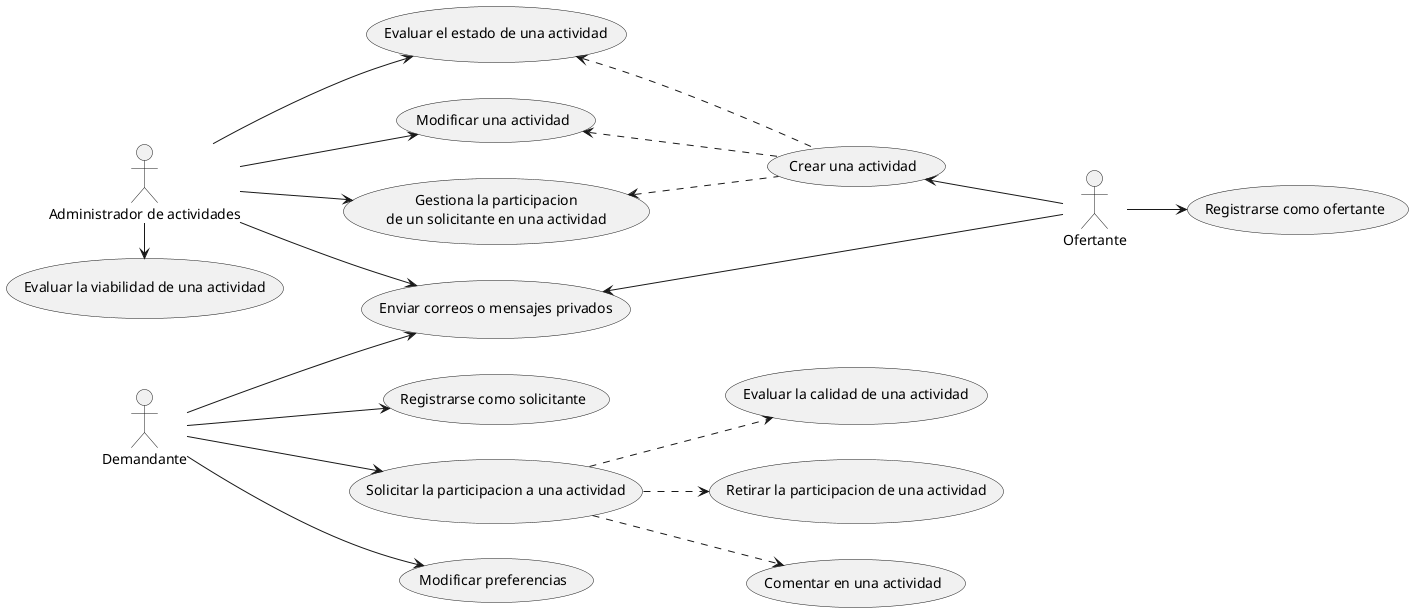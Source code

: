 @startuml casos_de_uso

' Actores
actor Admin     as "Administrador de actividades"
actor Demand    as "Demandante"
actor Offer     as "Ofertante"

' Casos de uso
(Registrarse como solicitante)                  as RegisterDemand
(Registrarse como ofertante)                    as RegisterOffer
(Solicitar la participacion a una actividad)    as RequestActivity
(Evaluar la calidad de una actividad)           as EvaluateQuality
(Evaluar la viabilidad de una actividad)        as EvaluateViability
(Enviar correos o mensajes privados)            as SendMessages
(Retirar la participacion de una actividad)     as RemoveParticipation
(Comentar en una actividad)                     as CommentActivity
(Modificar una actividad)                       as ModifyActivity
(Evaluar el estado de una actividad)            as EvaluateActivityStatus
(Crear una actividad)                           as CreateActivity
(Modificar preferencias)                        as ModifyPrefernces
usecase ManageParticipation as "Gestiona la participacion
de un solicitante en una actividad"


left to right direction

' Operaciones de Demandante
Demand -down-> SendMessages

Demand --> RegisterDemand
Demand --> RequestActivity
Demand --> ModifyPrefernces

RequestActivity ..> EvaluateQuality
RequestActivity ..> RemoveParticipation
RequestActivity ..> CommentActivity

' Operaciones de Administrador
Admin -down-> SendMessages

Admin -right-> EvaluateViability
' Compartido con ofertante
Admin --> ManageParticipation
Admin --> ModifyActivity
Admin --> EvaluateActivityStatus

' Operaciones de Ofertante
Offer -up-> SendMessages

Offer -down-> RegisterOffer
Offer -up-> CreateActivity

CreateActivity .up.> ManageParticipation
CreateActivity .up.> ModifyActivity
CreateActivity .up.> EvaluateActivityStatus

@enduml
